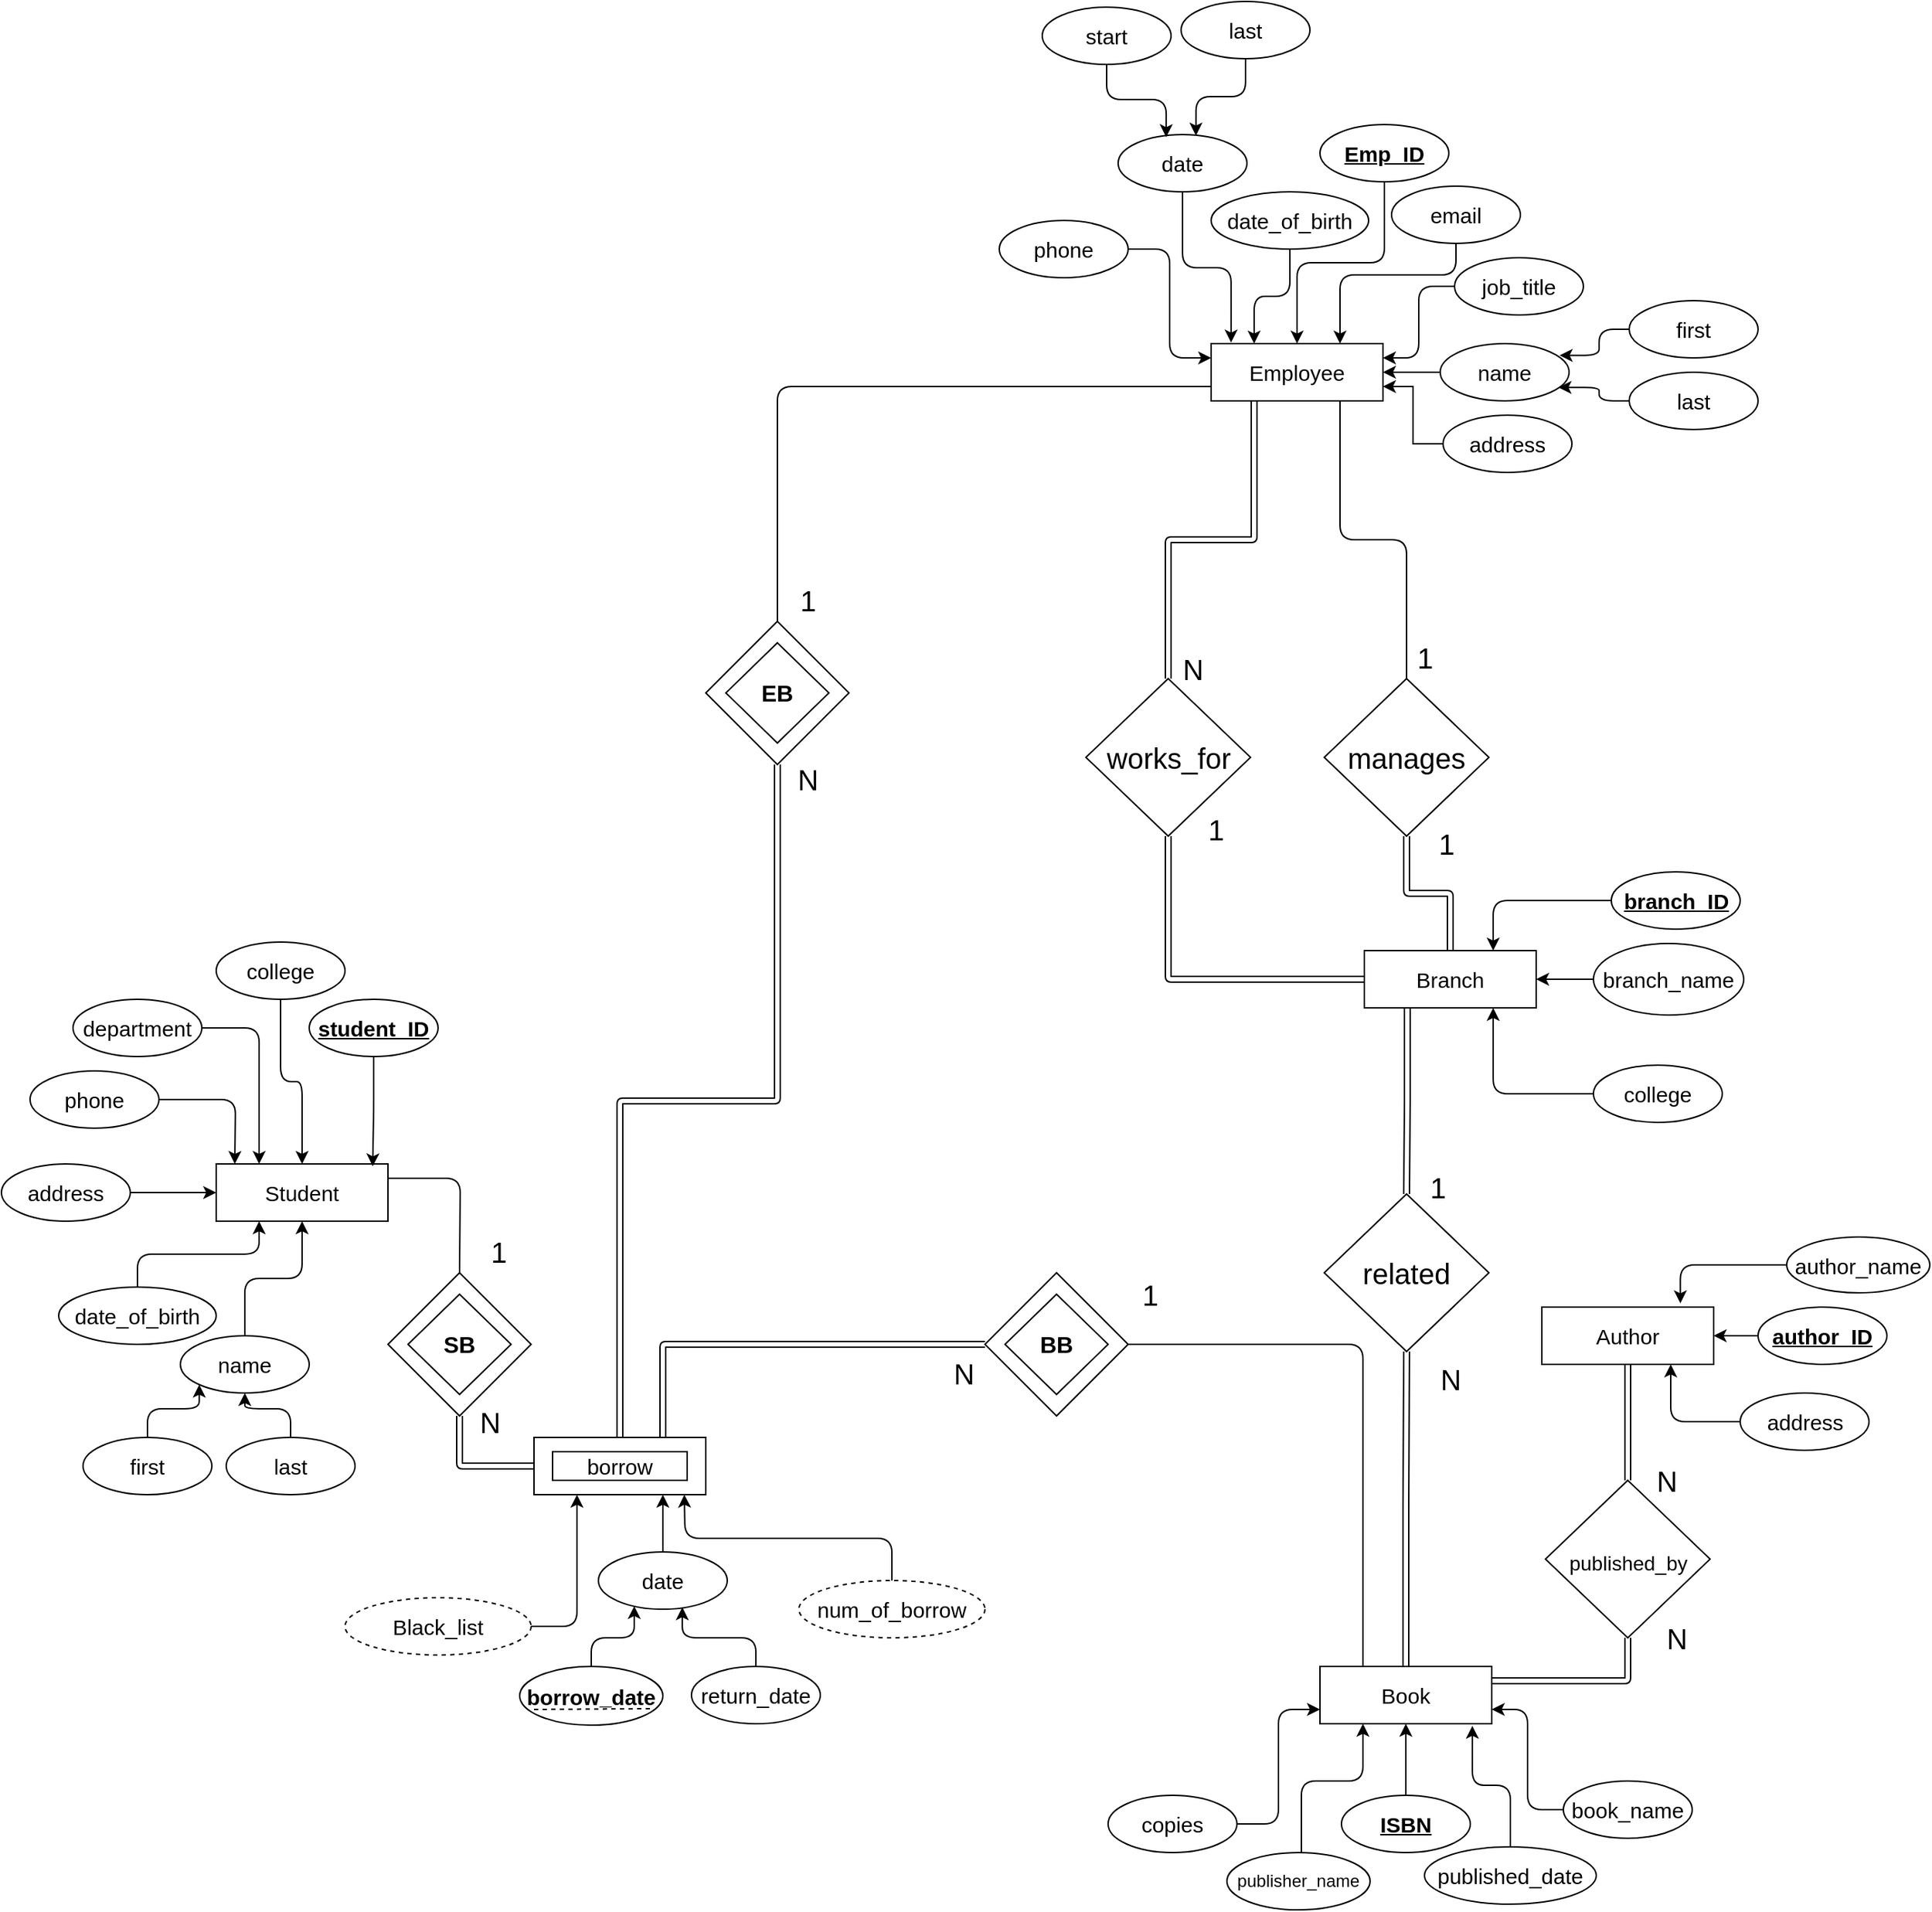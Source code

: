 <mxfile version="17.2.1" type="device"><diagram id="cRYySVds5-iyA8uennJw" name="Page-1"><mxGraphModel dx="5842" dy="9315" grid="0" gridSize="10" guides="1" tooltips="1" connect="1" arrows="1" fold="1" page="1" pageScale="1" pageWidth="2000" pageHeight="2000" math="0" shadow="0"><root><mxCell id="0"/><mxCell id="1" parent="0"/><mxCell id="0KScvk5E7TN49rgk5tvZ-161" style="edgeStyle=orthogonalEdgeStyle;rounded=1;orthogonalLoop=1;jettySize=auto;html=1;entryX=0.5;entryY=1;entryDx=0;entryDy=0;fontSize=20;endArrow=none;endFill=0;strokeColor=default;shape=link;" parent="1" source="0KScvk5E7TN49rgk5tvZ-1" target="0KScvk5E7TN49rgk5tvZ-154" edge="1"><mxGeometry relative="1" as="geometry"/></mxCell><mxCell id="8T-DWrbbX9XeXDW9TEje-85" style="edgeStyle=orthogonalEdgeStyle;rounded=1;orthogonalLoop=1;jettySize=auto;html=1;exitX=0.25;exitY=0;exitDx=0;exitDy=0;entryX=1;entryY=0.5;entryDx=0;entryDy=0;fontSize=16;endArrow=none;endFill=0;" parent="1" source="0KScvk5E7TN49rgk5tvZ-1" target="8T-DWrbbX9XeXDW9TEje-77" edge="1"><mxGeometry relative="1" as="geometry"/></mxCell><mxCell id="0KScvk5E7TN49rgk5tvZ-1" value="&lt;font style=&quot;font-size: 15px&quot;&gt;Book&lt;/font&gt;" style="rounded=0;whiteSpace=wrap;html=1;" parent="1" vertex="1"><mxGeometry x="-2766" y="-6367" width="120" height="40" as="geometry"/></mxCell><mxCell id="0KScvk5E7TN49rgk5tvZ-116" style="edgeStyle=orthogonalEdgeStyle;rounded=1;orthogonalLoop=1;jettySize=auto;html=1;fontSize=20;endArrow=classic;endFill=1;strokeColor=default;" parent="1" source="0KScvk5E7TN49rgk5tvZ-2" target="0KScvk5E7TN49rgk5tvZ-6" edge="1"><mxGeometry relative="1" as="geometry"/></mxCell><mxCell id="0KScvk5E7TN49rgk5tvZ-2" value="&lt;font style=&quot;font-size: 15px&quot;&gt;&lt;u&gt;&lt;b&gt;author_ID&lt;/b&gt;&lt;/u&gt;&lt;/font&gt;" style="ellipse;whiteSpace=wrap;html=1;strokeWidth=1;" parent="1" vertex="1"><mxGeometry x="-2460" y="-6618" width="90" height="40" as="geometry"/></mxCell><mxCell id="8T-DWrbbX9XeXDW9TEje-79" style="edgeStyle=orthogonalEdgeStyle;rounded=1;orthogonalLoop=1;jettySize=auto;html=1;exitX=1;exitY=0.25;exitDx=0;exitDy=0;entryX=0.5;entryY=0;entryDx=0;entryDy=0;fontSize=16;endArrow=none;endFill=0;" parent="1" source="0KScvk5E7TN49rgk5tvZ-5" edge="1"><mxGeometry relative="1" as="geometry"><mxPoint x="-3367" y="-6642" as="targetPoint"/></mxGeometry></mxCell><mxCell id="0KScvk5E7TN49rgk5tvZ-5" value="&lt;font style=&quot;font-size: 15px&quot;&gt;Student&lt;/font&gt;" style="rounded=0;whiteSpace=wrap;html=1;" parent="1" vertex="1"><mxGeometry x="-3537" y="-6718" width="120" height="40" as="geometry"/></mxCell><mxCell id="0KScvk5E7TN49rgk5tvZ-6" value="&lt;font style=&quot;font-size: 15px&quot;&gt;Author&lt;/font&gt;" style="rounded=0;whiteSpace=wrap;html=1;" parent="1" vertex="1"><mxGeometry x="-2611" y="-6618" width="120" height="40" as="geometry"/></mxCell><mxCell id="0KScvk5E7TN49rgk5tvZ-158" style="edgeStyle=orthogonalEdgeStyle;rounded=1;orthogonalLoop=1;jettySize=auto;html=1;entryX=0.887;entryY=1.036;entryDx=0;entryDy=0;entryPerimeter=0;fontSize=20;endArrow=classic;endFill=1;strokeColor=default;" parent="1" source="0KScvk5E7TN49rgk5tvZ-16" target="0KScvk5E7TN49rgk5tvZ-1" edge="1"><mxGeometry relative="1" as="geometry"/></mxCell><mxCell id="0KScvk5E7TN49rgk5tvZ-16" value="&lt;font style=&quot;font-size: 15px&quot;&gt;published_date&lt;/font&gt;" style="ellipse;whiteSpace=wrap;html=1;" parent="1" vertex="1"><mxGeometry x="-2693" y="-6241" width="120" height="40" as="geometry"/></mxCell><mxCell id="0KScvk5E7TN49rgk5tvZ-117" style="edgeStyle=orthogonalEdgeStyle;rounded=1;orthogonalLoop=1;jettySize=auto;html=1;fontSize=20;endArrow=classic;endFill=1;strokeColor=default;entryX=0.806;entryY=-0.067;entryDx=0;entryDy=0;entryPerimeter=0;" parent="1" source="0KScvk5E7TN49rgk5tvZ-17" target="0KScvk5E7TN49rgk5tvZ-6" edge="1"><mxGeometry relative="1" as="geometry"><mxPoint x="-2258" y="-6642" as="targetPoint"/></mxGeometry></mxCell><mxCell id="0KScvk5E7TN49rgk5tvZ-17" value="&lt;font style=&quot;font-size: 15px&quot;&gt;author_name&lt;/font&gt;" style="ellipse;whiteSpace=wrap;html=1;" parent="1" vertex="1"><mxGeometry x="-2440" y="-6667" width="100" height="39" as="geometry"/></mxCell><mxCell id="0KScvk5E7TN49rgk5tvZ-118" style="edgeStyle=orthogonalEdgeStyle;rounded=1;orthogonalLoop=1;jettySize=auto;html=1;entryX=0.75;entryY=1;entryDx=0;entryDy=0;fontSize=20;endArrow=classic;endFill=1;strokeColor=default;" parent="1" source="0KScvk5E7TN49rgk5tvZ-18" target="0KScvk5E7TN49rgk5tvZ-6" edge="1"><mxGeometry relative="1" as="geometry"/></mxCell><mxCell id="0KScvk5E7TN49rgk5tvZ-18" value="&lt;font style=&quot;font-size: 15px&quot;&gt;address&lt;/font&gt;" style="ellipse;whiteSpace=wrap;html=1;" parent="1" vertex="1"><mxGeometry x="-2472.5" y="-6558" width="90" height="40" as="geometry"/></mxCell><mxCell id="0KScvk5E7TN49rgk5tvZ-156" style="edgeStyle=orthogonalEdgeStyle;rounded=1;orthogonalLoop=1;jettySize=auto;html=1;fontSize=20;endArrow=classic;endFill=1;strokeColor=default;" parent="1" source="0KScvk5E7TN49rgk5tvZ-29" target="0KScvk5E7TN49rgk5tvZ-1" edge="1"><mxGeometry relative="1" as="geometry"/></mxCell><mxCell id="0KScvk5E7TN49rgk5tvZ-29" value="&lt;font style=&quot;font-size: 15px&quot;&gt;&lt;u&gt;&lt;b&gt;ISBN&lt;/b&gt;&lt;/u&gt;&lt;/font&gt;" style="ellipse;whiteSpace=wrap;html=1;" parent="1" vertex="1"><mxGeometry x="-2751" y="-6277" width="90" height="40" as="geometry"/></mxCell><mxCell id="0KScvk5E7TN49rgk5tvZ-157" style="edgeStyle=orthogonalEdgeStyle;rounded=1;orthogonalLoop=1;jettySize=auto;html=1;entryX=1;entryY=0.75;entryDx=0;entryDy=0;fontSize=20;endArrow=classic;endFill=1;strokeColor=default;" parent="1" source="0KScvk5E7TN49rgk5tvZ-30" target="0KScvk5E7TN49rgk5tvZ-1" edge="1"><mxGeometry relative="1" as="geometry"/></mxCell><mxCell id="0KScvk5E7TN49rgk5tvZ-30" value="&lt;font style=&quot;font-size: 15px&quot;&gt;book_name&lt;/font&gt;" style="ellipse;whiteSpace=wrap;html=1;" parent="1" vertex="1"><mxGeometry x="-2596" y="-6287" width="90" height="40" as="geometry"/></mxCell><mxCell id="0KScvk5E7TN49rgk5tvZ-159" style="edgeStyle=orthogonalEdgeStyle;rounded=1;orthogonalLoop=1;jettySize=auto;html=1;entryX=0.25;entryY=1;entryDx=0;entryDy=0;fontSize=20;endArrow=classic;endFill=1;strokeColor=default;" parent="1" source="0KScvk5E7TN49rgk5tvZ-32" target="0KScvk5E7TN49rgk5tvZ-1" edge="1"><mxGeometry relative="1" as="geometry"><Array as="points"><mxPoint x="-2779" y="-6287"/><mxPoint x="-2736" y="-6287"/></Array></mxGeometry></mxCell><mxCell id="0KScvk5E7TN49rgk5tvZ-32" value="&lt;font style=&quot;font-size: 12px&quot;&gt;publisher_name&lt;/font&gt;" style="ellipse;whiteSpace=wrap;html=1;" parent="1" vertex="1"><mxGeometry x="-2831" y="-6237" width="100" height="40" as="geometry"/></mxCell><mxCell id="0KScvk5E7TN49rgk5tvZ-160" style="edgeStyle=orthogonalEdgeStyle;rounded=1;orthogonalLoop=1;jettySize=auto;html=1;entryX=0;entryY=0.75;entryDx=0;entryDy=0;fontSize=20;endArrow=classic;endFill=1;strokeColor=default;" parent="1" source="0KScvk5E7TN49rgk5tvZ-33" target="0KScvk5E7TN49rgk5tvZ-1" edge="1"><mxGeometry relative="1" as="geometry"/></mxCell><mxCell id="0KScvk5E7TN49rgk5tvZ-33" value="&lt;font style=&quot;font-size: 15px&quot;&gt;copies&lt;/font&gt;" style="ellipse;whiteSpace=wrap;html=1;" parent="1" vertex="1"><mxGeometry x="-2914" y="-6277" width="90" height="40" as="geometry"/></mxCell><mxCell id="8T-DWrbbX9XeXDW9TEje-14" style="edgeStyle=orthogonalEdgeStyle;rounded=1;orthogonalLoop=1;jettySize=auto;html=1;entryX=0.5;entryY=1;entryDx=0;entryDy=0;endArrow=classic;endFill=1;" parent="1" source="0KScvk5E7TN49rgk5tvZ-34" target="0KScvk5E7TN49rgk5tvZ-5" edge="1"><mxGeometry relative="1" as="geometry"/></mxCell><mxCell id="0KScvk5E7TN49rgk5tvZ-34" value="&lt;font style=&quot;font-size: 15px&quot;&gt;name&lt;/font&gt;" style="ellipse;whiteSpace=wrap;html=1;" parent="1" vertex="1"><mxGeometry x="-3562" y="-6598" width="90" height="40" as="geometry"/></mxCell><mxCell id="0KScvk5E7TN49rgk5tvZ-60" style="edgeStyle=orthogonalEdgeStyle;rounded=1;orthogonalLoop=1;jettySize=auto;html=1;fontSize=15;exitX=1;exitY=0.5;exitDx=0;exitDy=0;" parent="1" source="edODMRgLKTyyWWCnn4qp-8" edge="1"><mxGeometry relative="1" as="geometry"><mxPoint x="-3524" y="-6718" as="targetPoint"/><mxPoint x="-3577.0" y="-6762.952" as="sourcePoint"/></mxGeometry></mxCell><mxCell id="8T-DWrbbX9XeXDW9TEje-11" style="edgeStyle=orthogonalEdgeStyle;rounded=1;orthogonalLoop=1;jettySize=auto;html=1;exitX=0.5;exitY=0;exitDx=0;exitDy=0;entryX=0;entryY=1;entryDx=0;entryDy=0;endArrow=classic;endFill=1;" parent="1" source="0KScvk5E7TN49rgk5tvZ-36" target="0KScvk5E7TN49rgk5tvZ-34" edge="1"><mxGeometry relative="1" as="geometry"/></mxCell><mxCell id="0KScvk5E7TN49rgk5tvZ-36" value="&lt;font style=&quot;font-size: 15px&quot;&gt;first&lt;/font&gt;" style="ellipse;whiteSpace=wrap;html=1;" parent="1" vertex="1"><mxGeometry x="-3630" y="-6527" width="90" height="40" as="geometry"/></mxCell><mxCell id="8T-DWrbbX9XeXDW9TEje-13" style="edgeStyle=orthogonalEdgeStyle;rounded=1;orthogonalLoop=1;jettySize=auto;html=1;exitX=0.5;exitY=0;exitDx=0;exitDy=0;entryX=0.5;entryY=1;entryDx=0;entryDy=0;endArrow=classic;endFill=1;" parent="1" source="0KScvk5E7TN49rgk5tvZ-37" target="0KScvk5E7TN49rgk5tvZ-34" edge="1"><mxGeometry relative="1" as="geometry"/></mxCell><mxCell id="0KScvk5E7TN49rgk5tvZ-37" value="&lt;font style=&quot;font-size: 15px&quot;&gt;last&lt;/font&gt;" style="ellipse;whiteSpace=wrap;html=1;" parent="1" vertex="1"><mxGeometry x="-3530" y="-6527" width="90" height="40" as="geometry"/></mxCell><mxCell id="8T-DWrbbX9XeXDW9TEje-100" style="edgeStyle=orthogonalEdgeStyle;rounded=1;orthogonalLoop=1;jettySize=auto;html=1;entryX=0.25;entryY=1;entryDx=0;entryDy=0;fontSize=20;endArrow=classic;endFill=1;" parent="1" source="0KScvk5E7TN49rgk5tvZ-39" target="0KScvk5E7TN49rgk5tvZ-5" edge="1"><mxGeometry relative="1" as="geometry"/></mxCell><mxCell id="0KScvk5E7TN49rgk5tvZ-39" value="&lt;span style=&quot;font-size: 15px&quot;&gt;date_of_birth&lt;/span&gt;" style="ellipse;whiteSpace=wrap;html=1;" parent="1" vertex="1"><mxGeometry x="-3647" y="-6632" width="110" height="40" as="geometry"/></mxCell><mxCell id="0KScvk5E7TN49rgk5tvZ-66" style="edgeStyle=orthogonalEdgeStyle;rounded=1;orthogonalLoop=1;jettySize=auto;html=1;fontSize=15;entryX=0.911;entryY=0.042;entryDx=0;entryDy=0;entryPerimeter=0;exitX=0.5;exitY=1;exitDx=0;exitDy=0;" parent="1" source="edODMRgLKTyyWWCnn4qp-7" target="0KScvk5E7TN49rgk5tvZ-5" edge="1"><mxGeometry relative="1" as="geometry"><mxPoint x="-3427" y="-6793" as="sourcePoint"/><mxPoint x="-3427" y="-6763" as="targetPoint"/></mxGeometry></mxCell><mxCell id="0KScvk5E7TN49rgk5tvZ-76" value="" style="edgeStyle=orthogonalEdgeStyle;rounded=1;orthogonalLoop=1;jettySize=auto;html=1;fontSize=15;" parent="1" source="0KScvk5E7TN49rgk5tvZ-42" target="0KScvk5E7TN49rgk5tvZ-5" edge="1"><mxGeometry relative="1" as="geometry"/></mxCell><mxCell id="0KScvk5E7TN49rgk5tvZ-42" value="&lt;font style=&quot;font-size: 15px&quot;&gt;address&lt;/font&gt;" style="ellipse;whiteSpace=wrap;html=1;" parent="1" vertex="1"><mxGeometry x="-3687" y="-6718" width="90" height="40" as="geometry"/></mxCell><mxCell id="0KScvk5E7TN49rgk5tvZ-68" style="edgeStyle=orthogonalEdgeStyle;rounded=1;orthogonalLoop=1;jettySize=auto;html=1;fontSize=15;" parent="1" source="0KScvk5E7TN49rgk5tvZ-43" target="0KScvk5E7TN49rgk5tvZ-5" edge="1"><mxGeometry relative="1" as="geometry"/></mxCell><mxCell id="0KScvk5E7TN49rgk5tvZ-43" value="&lt;font style=&quot;font-size: 15px&quot;&gt;college&lt;/font&gt;" style="ellipse;whiteSpace=wrap;html=1;" parent="1" vertex="1"><mxGeometry x="-3537" y="-6873" width="90" height="40" as="geometry"/></mxCell><mxCell id="0KScvk5E7TN49rgk5tvZ-67" style="edgeStyle=orthogonalEdgeStyle;rounded=1;orthogonalLoop=1;jettySize=auto;html=1;entryX=0.25;entryY=0;entryDx=0;entryDy=0;fontSize=15;" parent="1" source="0KScvk5E7TN49rgk5tvZ-44" target="0KScvk5E7TN49rgk5tvZ-5" edge="1"><mxGeometry relative="1" as="geometry"/></mxCell><mxCell id="0KScvk5E7TN49rgk5tvZ-44" value="&lt;font style=&quot;font-size: 15px&quot;&gt;department&lt;/font&gt;" style="ellipse;whiteSpace=wrap;html=1;" parent="1" vertex="1"><mxGeometry x="-3637" y="-6833" width="90" height="40" as="geometry"/></mxCell><mxCell id="0KScvk5E7TN49rgk5tvZ-155" style="edgeStyle=orthogonalEdgeStyle;rounded=1;orthogonalLoop=1;jettySize=auto;html=1;exitX=0.25;exitY=1;exitDx=0;exitDy=0;fontSize=20;endArrow=none;endFill=0;strokeColor=default;shape=link;" parent="1" source="0KScvk5E7TN49rgk5tvZ-56" target="0KScvk5E7TN49rgk5tvZ-154" edge="1"><mxGeometry relative="1" as="geometry"/></mxCell><mxCell id="0KScvk5E7TN49rgk5tvZ-169" value="N" style="edgeLabel;html=1;align=center;verticalAlign=middle;resizable=0;points=[];fontSize=20;" parent="0KScvk5E7TN49rgk5tvZ-155" vertex="1" connectable="0"><mxGeometry x="0.219" y="-2" relative="1" as="geometry"><mxPoint x="32" y="180" as="offset"/></mxGeometry></mxCell><mxCell id="8T-DWrbbX9XeXDW9TEje-53" style="edgeStyle=orthogonalEdgeStyle;rounded=1;orthogonalLoop=1;jettySize=auto;html=1;exitX=0;exitY=0.5;exitDx=0;exitDy=0;endArrow=none;endFill=0;shape=link;" parent="1" source="0KScvk5E7TN49rgk5tvZ-56" target="8T-DWrbbX9XeXDW9TEje-34" edge="1"><mxGeometry relative="1" as="geometry"/></mxCell><mxCell id="0KScvk5E7TN49rgk5tvZ-56" value="&lt;font style=&quot;font-size: 15px&quot;&gt;Branch&lt;/font&gt;" style="rounded=0;whiteSpace=wrap;html=1;" parent="1" vertex="1"><mxGeometry x="-2735" y="-6867" width="120" height="40" as="geometry"/></mxCell><mxCell id="0KScvk5E7TN49rgk5tvZ-151" style="edgeStyle=orthogonalEdgeStyle;rounded=1;orthogonalLoop=1;jettySize=auto;html=1;exitX=0;exitY=0.5;exitDx=0;exitDy=0;entryX=0.75;entryY=0;entryDx=0;entryDy=0;fontSize=20;endArrow=classic;endFill=1;strokeColor=default;" parent="1" source="0KScvk5E7TN49rgk5tvZ-57" target="0KScvk5E7TN49rgk5tvZ-56" edge="1"><mxGeometry relative="1" as="geometry"/></mxCell><mxCell id="0KScvk5E7TN49rgk5tvZ-57" value="&lt;font style=&quot;font-size: 15px&quot;&gt;&lt;u&gt;&lt;b&gt;branch_ID&lt;/b&gt;&lt;/u&gt;&lt;/font&gt;" style="ellipse;whiteSpace=wrap;html=1;" parent="1" vertex="1"><mxGeometry x="-2562.5" y="-6922" width="90" height="40" as="geometry"/></mxCell><mxCell id="0KScvk5E7TN49rgk5tvZ-152" style="edgeStyle=orthogonalEdgeStyle;rounded=1;orthogonalLoop=1;jettySize=auto;html=1;exitX=0;exitY=0.5;exitDx=0;exitDy=0;entryX=1;entryY=0.5;entryDx=0;entryDy=0;fontSize=20;endArrow=classic;endFill=1;strokeColor=default;" parent="1" source="0KScvk5E7TN49rgk5tvZ-58" target="0KScvk5E7TN49rgk5tvZ-56" edge="1"><mxGeometry relative="1" as="geometry"/></mxCell><mxCell id="0KScvk5E7TN49rgk5tvZ-58" value="&lt;font style=&quot;font-size: 15px&quot;&gt;branch_name&lt;/font&gt;" style="ellipse;whiteSpace=wrap;html=1;" parent="1" vertex="1"><mxGeometry x="-2575" y="-6872" width="105" height="50" as="geometry"/></mxCell><mxCell id="0KScvk5E7TN49rgk5tvZ-153" style="edgeStyle=orthogonalEdgeStyle;rounded=1;orthogonalLoop=1;jettySize=auto;html=1;entryX=0.75;entryY=1;entryDx=0;entryDy=0;fontSize=20;endArrow=classic;endFill=1;strokeColor=default;" parent="1" source="0KScvk5E7TN49rgk5tvZ-59" target="0KScvk5E7TN49rgk5tvZ-56" edge="1"><mxGeometry relative="1" as="geometry"/></mxCell><mxCell id="0KScvk5E7TN49rgk5tvZ-59" value="&lt;font style=&quot;font-size: 15px&quot;&gt;college&lt;/font&gt;" style="ellipse;whiteSpace=wrap;html=1;" parent="1" vertex="1"><mxGeometry x="-2575" y="-6787" width="90" height="40" as="geometry"/></mxCell><mxCell id="0KScvk5E7TN49rgk5tvZ-132" style="edgeStyle=orthogonalEdgeStyle;rounded=1;orthogonalLoop=1;jettySize=auto;html=1;exitX=0.5;exitY=1;exitDx=0;exitDy=0;entryX=0.5;entryY=0;entryDx=0;entryDy=0;fontSize=20;endArrow=none;endFill=0;strokeColor=default;shape=link;" parent="1" source="8T-DWrbbX9XeXDW9TEje-16" target="0KScvk5E7TN49rgk5tvZ-56" edge="1"><mxGeometry relative="1" as="geometry"><mxPoint x="-2702.5" y="-6947" as="sourcePoint"/></mxGeometry></mxCell><mxCell id="0KScvk5E7TN49rgk5tvZ-154" value="related" style="rhombus;whiteSpace=wrap;html=1;fontSize=20;strokeWidth=1;" parent="1" vertex="1"><mxGeometry x="-2763" y="-6697" width="115" height="110" as="geometry"/></mxCell><mxCell id="0KScvk5E7TN49rgk5tvZ-165" style="edgeStyle=orthogonalEdgeStyle;rounded=1;orthogonalLoop=1;jettySize=auto;html=1;entryX=0.5;entryY=1;entryDx=0;entryDy=0;fontSize=20;endArrow=none;endFill=0;strokeColor=default;shape=link;" parent="1" source="0KScvk5E7TN49rgk5tvZ-162" target="0KScvk5E7TN49rgk5tvZ-6" edge="1"><mxGeometry relative="1" as="geometry"/></mxCell><mxCell id="0KScvk5E7TN49rgk5tvZ-166" style="edgeStyle=orthogonalEdgeStyle;rounded=1;orthogonalLoop=1;jettySize=auto;html=1;entryX=1;entryY=0.25;entryDx=0;entryDy=0;fontSize=20;endArrow=none;endFill=0;strokeColor=default;shape=link;exitX=0.5;exitY=1;exitDx=0;exitDy=0;" parent="1" source="0KScvk5E7TN49rgk5tvZ-162" target="0KScvk5E7TN49rgk5tvZ-1" edge="1"><mxGeometry relative="1" as="geometry"/></mxCell><mxCell id="0KScvk5E7TN49rgk5tvZ-162" value="&lt;font style=&quot;font-size: 14px&quot;&gt;published_by&lt;/font&gt;" style="rhombus;whiteSpace=wrap;html=1;fontSize=20;strokeWidth=1;" parent="1" vertex="1"><mxGeometry x="-2608.5" y="-6497" width="115" height="110" as="geometry"/></mxCell><mxCell id="0KScvk5E7TN49rgk5tvZ-170" value="1" style="edgeLabel;html=1;align=center;verticalAlign=middle;resizable=0;points=[];fontSize=20;" parent="1" vertex="1" connectable="0"><mxGeometry x="-2689.998" y="-6592.002" as="geometry"><mxPoint x="6" y="-110" as="offset"/></mxGeometry></mxCell><mxCell id="0KScvk5E7TN49rgk5tvZ-171" value="N" style="edgeLabel;html=1;align=center;verticalAlign=middle;resizable=0;points=[];fontSize=20;" parent="1" vertex="1" connectable="0"><mxGeometry x="-2595.998" y="-6483.002" as="geometry"><mxPoint x="79" y="96" as="offset"/></mxGeometry></mxCell><mxCell id="0KScvk5E7TN49rgk5tvZ-172" value="N" style="edgeLabel;html=1;align=center;verticalAlign=middle;resizable=0;points=[];fontSize=20;" parent="1" vertex="1" connectable="0"><mxGeometry x="-2529.998" y="-6387.002" as="geometry"><mxPoint x="6" y="-110" as="offset"/></mxGeometry></mxCell><mxCell id="edODMRgLKTyyWWCnn4qp-7" value="&lt;font style=&quot;font-size: 15px&quot;&gt;&lt;u&gt;&lt;b&gt;student_ID&lt;/b&gt;&lt;/u&gt;&lt;/font&gt;" style="ellipse;whiteSpace=wrap;html=1;" parent="1" vertex="1"><mxGeometry x="-3472" y="-6833" width="90" height="40" as="geometry"/></mxCell><mxCell id="edODMRgLKTyyWWCnn4qp-8" value="&lt;font style=&quot;font-size: 15px&quot;&gt;phone&lt;/font&gt;" style="ellipse;whiteSpace=wrap;html=1;" parent="1" vertex="1"><mxGeometry x="-3667" y="-6783" width="90" height="40" as="geometry"/></mxCell><mxCell id="rd6K4VtlNxI8NYTArbuV-3" style="edgeStyle=orthogonalEdgeStyle;rounded=1;orthogonalLoop=1;jettySize=auto;html=1;entryX=0.278;entryY=0.945;entryDx=0;entryDy=0;entryPerimeter=0;fontSize=20;endArrow=classic;endFill=1;strokeColor=default;" parent="1" source="rd6K4VtlNxI8NYTArbuV-4" target="rd6K4VtlNxI8NYTArbuV-9" edge="1"><mxGeometry relative="1" as="geometry"/></mxCell><mxCell id="rd6K4VtlNxI8NYTArbuV-4" value="&lt;font style=&quot;font-size: 15px&quot;&gt;&lt;b&gt;borrow_date&lt;/b&gt;&lt;/font&gt;" style="ellipse;whiteSpace=wrap;html=1;" parent="1" vertex="1"><mxGeometry x="-3325" y="-6366.98" width="100" height="40.98" as="geometry"/></mxCell><mxCell id="rd6K4VtlNxI8NYTArbuV-5" style="edgeStyle=orthogonalEdgeStyle;rounded=1;orthogonalLoop=1;jettySize=auto;html=1;entryX=0.651;entryY=0.965;entryDx=0;entryDy=0;entryPerimeter=0;fontSize=20;endArrow=classic;endFill=1;strokeColor=default;" parent="1" source="rd6K4VtlNxI8NYTArbuV-6" target="rd6K4VtlNxI8NYTArbuV-9" edge="1"><mxGeometry relative="1" as="geometry"/></mxCell><mxCell id="rd6K4VtlNxI8NYTArbuV-6" value="&lt;font style=&quot;font-size: 15px&quot;&gt;return_date&lt;/font&gt;" style="ellipse;whiteSpace=wrap;html=1;" parent="1" vertex="1"><mxGeometry x="-3205" y="-6366.98" width="90" height="40" as="geometry"/></mxCell><mxCell id="rd6K4VtlNxI8NYTArbuV-8" style="edgeStyle=orthogonalEdgeStyle;rounded=1;orthogonalLoop=1;jettySize=auto;html=1;fontSize=20;endArrow=classic;endFill=1;strokeColor=default;exitX=0.5;exitY=0;exitDx=0;exitDy=0;entryX=0.75;entryY=1;entryDx=0;entryDy=0;" parent="1" source="rd6K4VtlNxI8NYTArbuV-9" target="8T-DWrbbX9XeXDW9TEje-1" edge="1"><mxGeometry relative="1" as="geometry"><mxPoint x="-3224.524" y="-6487.003" as="targetPoint"/></mxGeometry></mxCell><mxCell id="rd6K4VtlNxI8NYTArbuV-9" value="&lt;font style=&quot;font-size: 15px&quot;&gt;date&lt;/font&gt;" style="ellipse;whiteSpace=wrap;html=1;" parent="1" vertex="1"><mxGeometry x="-3270" y="-6446.98" width="90" height="40" as="geometry"/></mxCell><mxCell id="G4_GD2G015nO_Ext0h7w-1" value="&lt;font style=&quot;font-size: 15px&quot;&gt;Employee&lt;/font&gt;" style="rounded=0;whiteSpace=wrap;html=1;" parent="1" vertex="1"><mxGeometry x="-2842" y="-7291" width="120" height="40" as="geometry"/></mxCell><mxCell id="G4_GD2G015nO_Ext0h7w-6" style="edgeStyle=orthogonalEdgeStyle;rounded=1;orthogonalLoop=1;jettySize=auto;html=1;entryX=1;entryY=0.5;entryDx=0;entryDy=0;fontSize=20;endArrow=classic;endFill=1;strokeColor=default;" parent="1" source="G4_GD2G015nO_Ext0h7w-7" target="G4_GD2G015nO_Ext0h7w-1" edge="1"><mxGeometry relative="1" as="geometry"/></mxCell><mxCell id="G4_GD2G015nO_Ext0h7w-7" value="&lt;font style=&quot;font-size: 15px&quot;&gt;name&lt;/font&gt;" style="ellipse;whiteSpace=wrap;html=1;" parent="1" vertex="1"><mxGeometry x="-2682" y="-7291" width="90" height="40" as="geometry"/></mxCell><mxCell id="G4_GD2G015nO_Ext0h7w-8" style="edgeStyle=orthogonalEdgeStyle;rounded=1;orthogonalLoop=1;jettySize=auto;html=1;entryX=1;entryY=0.25;entryDx=0;entryDy=0;fontSize=20;endArrow=classic;endFill=1;strokeColor=default;" parent="1" source="G4_GD2G015nO_Ext0h7w-9" target="G4_GD2G015nO_Ext0h7w-1" edge="1"><mxGeometry relative="1" as="geometry"/></mxCell><mxCell id="G4_GD2G015nO_Ext0h7w-9" value="&lt;font style=&quot;font-size: 15px&quot;&gt;job_title&lt;/font&gt;" style="ellipse;whiteSpace=wrap;html=1;" parent="1" vertex="1"><mxGeometry x="-2672" y="-7351" width="90" height="40" as="geometry"/></mxCell><mxCell id="-viXTnmjV5Fls0EoDqoC-7" style="edgeStyle=orthogonalEdgeStyle;rounded=1;orthogonalLoop=1;jettySize=auto;html=1;entryX=0.116;entryY=-0.018;entryDx=0;entryDy=0;entryPerimeter=0;shadow=0;strokeColor=default;" parent="1" source="G4_GD2G015nO_Ext0h7w-11" target="G4_GD2G015nO_Ext0h7w-1" edge="1"><mxGeometry relative="1" as="geometry"/></mxCell><mxCell id="G4_GD2G015nO_Ext0h7w-11" value="&lt;font style=&quot;font-size: 15px&quot;&gt;date&lt;/font&gt;" style="ellipse;whiteSpace=wrap;html=1;" parent="1" vertex="1"><mxGeometry x="-2907" y="-7437" width="90" height="40" as="geometry"/></mxCell><mxCell id="-viXTnmjV5Fls0EoDqoC-9" style="edgeStyle=orthogonalEdgeStyle;rounded=1;orthogonalLoop=1;jettySize=auto;html=1;entryX=0.373;entryY=0.045;entryDx=0;entryDy=0;entryPerimeter=0;shadow=0;strokeColor=default;" parent="1" source="G4_GD2G015nO_Ext0h7w-13" target="G4_GD2G015nO_Ext0h7w-11" edge="1"><mxGeometry relative="1" as="geometry"/></mxCell><mxCell id="G4_GD2G015nO_Ext0h7w-13" value="&lt;font style=&quot;font-size: 15px&quot;&gt;start&lt;/font&gt;" style="ellipse;whiteSpace=wrap;html=1;" parent="1" vertex="1"><mxGeometry x="-2960" y="-7526" width="90" height="40" as="geometry"/></mxCell><mxCell id="-viXTnmjV5Fls0EoDqoC-8" style="edgeStyle=orthogonalEdgeStyle;rounded=1;orthogonalLoop=1;jettySize=auto;html=1;entryX=0.604;entryY=0.018;entryDx=0;entryDy=0;entryPerimeter=0;shadow=0;strokeColor=default;" parent="1" source="G4_GD2G015nO_Ext0h7w-15" target="G4_GD2G015nO_Ext0h7w-11" edge="1"><mxGeometry relative="1" as="geometry"/></mxCell><mxCell id="G4_GD2G015nO_Ext0h7w-15" value="&lt;font style=&quot;font-size: 15px&quot;&gt;last&lt;/font&gt;" style="ellipse;whiteSpace=wrap;html=1;" parent="1" vertex="1"><mxGeometry x="-2863" y="-7530" width="90" height="40" as="geometry"/></mxCell><mxCell id="l_z6ZyZqbBVtEjFDsdJM-9" style="edgeStyle=orthogonalEdgeStyle;rounded=1;orthogonalLoop=1;jettySize=auto;html=1;exitX=0.5;exitY=1;exitDx=0;exitDy=0;entryX=0.25;entryY=0;entryDx=0;entryDy=0;" parent="1" source="G4_GD2G015nO_Ext0h7w-17" target="G4_GD2G015nO_Ext0h7w-1" edge="1"><mxGeometry relative="1" as="geometry"/></mxCell><mxCell id="G4_GD2G015nO_Ext0h7w-17" value="&lt;font style=&quot;font-size: 15px&quot;&gt;date_of_birth&lt;/font&gt;" style="ellipse;whiteSpace=wrap;html=1;" parent="1" vertex="1"><mxGeometry x="-2842" y="-7397" width="110" height="40" as="geometry"/></mxCell><mxCell id="-viXTnmjV5Fls0EoDqoC-10" style="edgeStyle=orthogonalEdgeStyle;rounded=1;orthogonalLoop=1;jettySize=auto;html=1;entryX=0;entryY=0.25;entryDx=0;entryDy=0;shadow=0;strokeColor=default;" parent="1" source="G4_GD2G015nO_Ext0h7w-19" target="G4_GD2G015nO_Ext0h7w-1" edge="1"><mxGeometry relative="1" as="geometry"/></mxCell><mxCell id="G4_GD2G015nO_Ext0h7w-19" value="&lt;font style=&quot;font-size: 15px&quot;&gt;phone&lt;/font&gt;" style="ellipse;whiteSpace=wrap;html=1;" parent="1" vertex="1"><mxGeometry x="-2990" y="-7377" width="90" height="40" as="geometry"/></mxCell><mxCell id="G4_GD2G015nO_Ext0h7w-55" style="edgeStyle=orthogonalEdgeStyle;rounded=1;orthogonalLoop=1;jettySize=auto;html=1;exitX=0.5;exitY=1;exitDx=0;exitDy=0;entryX=0.75;entryY=0;entryDx=0;entryDy=0;fontSize=22;endArrow=classic;endFill=1;" parent="1" source="G4_GD2G015nO_Ext0h7w-21" target="G4_GD2G015nO_Ext0h7w-1" edge="1"><mxGeometry relative="1" as="geometry"><Array as="points"><mxPoint x="-2671" y="-7339"/><mxPoint x="-2752" y="-7339"/></Array></mxGeometry></mxCell><mxCell id="G4_GD2G015nO_Ext0h7w-21" value="&lt;font style=&quot;font-size: 15px&quot;&gt;email&lt;/font&gt;" style="ellipse;whiteSpace=wrap;html=1;" parent="1" vertex="1"><mxGeometry x="-2716" y="-7401" width="90" height="40" as="geometry"/></mxCell><mxCell id="G4_GD2G015nO_Ext0h7w-22" style="edgeStyle=orthogonalEdgeStyle;rounded=0;orthogonalLoop=1;jettySize=auto;html=1;exitX=0;exitY=0.5;exitDx=0;exitDy=0;entryX=1;entryY=0.75;entryDx=0;entryDy=0;" parent="1" source="G4_GD2G015nO_Ext0h7w-23" target="G4_GD2G015nO_Ext0h7w-1" edge="1"><mxGeometry relative="1" as="geometry"/></mxCell><mxCell id="G4_GD2G015nO_Ext0h7w-23" value="&lt;font style=&quot;font-size: 15px&quot;&gt;address&lt;/font&gt;" style="ellipse;whiteSpace=wrap;html=1;" parent="1" vertex="1"><mxGeometry x="-2680" y="-7241" width="90" height="40" as="geometry"/></mxCell><mxCell id="8T-DWrbbX9XeXDW9TEje-127" style="edgeStyle=orthogonalEdgeStyle;shape=link;rounded=1;orthogonalLoop=1;jettySize=auto;html=1;exitX=0;exitY=0.5;exitDx=0;exitDy=0;entryX=0.5;entryY=1;entryDx=0;entryDy=0;fontSize=20;endArrow=classic;endFill=1;" parent="1" source="8T-DWrbbX9XeXDW9TEje-1" target="8T-DWrbbX9XeXDW9TEje-101" edge="1"><mxGeometry relative="1" as="geometry"/></mxCell><mxCell id="8T-DWrbbX9XeXDW9TEje-1" value="" style="rounded=0;whiteSpace=wrap;html=1;" parent="1" vertex="1"><mxGeometry x="-3315" y="-6527" width="120" height="40" as="geometry"/></mxCell><mxCell id="8T-DWrbbX9XeXDW9TEje-2" value="&lt;span style=&quot;font-size: 15px&quot;&gt;borrow&lt;/span&gt;" style="rounded=0;whiteSpace=wrap;html=1;" parent="1" vertex="1"><mxGeometry x="-3302" y="-6517" width="94" height="20" as="geometry"/></mxCell><mxCell id="8T-DWrbbX9XeXDW9TEje-15" style="edgeStyle=orthogonalEdgeStyle;rounded=1;orthogonalLoop=1;jettySize=auto;html=1;exitX=0.75;exitY=1;exitDx=0;exitDy=0;entryX=0.5;entryY=0;entryDx=0;entryDy=0;fontSize=20;endArrow=none;endFill=0;strokeColor=default;" parent="1" source="G4_GD2G015nO_Ext0h7w-1" target="8T-DWrbbX9XeXDW9TEje-16" edge="1"><mxGeometry relative="1" as="geometry"><mxPoint x="-2706" y="-7153" as="sourcePoint"/></mxGeometry></mxCell><mxCell id="8T-DWrbbX9XeXDW9TEje-16" value="manages" style="rhombus;whiteSpace=wrap;html=1;fontSize=20;strokeWidth=1;" parent="1" vertex="1"><mxGeometry x="-2763" y="-7057" width="115" height="110" as="geometry"/></mxCell><mxCell id="8T-DWrbbX9XeXDW9TEje-17" value="1" style="text;html=1;align=center;verticalAlign=middle;resizable=0;points=[];autosize=1;strokeColor=none;fillColor=none;fontSize=20;" parent="1" vertex="1"><mxGeometry x="-2708.5" y="-7087" width="30" height="30" as="geometry"/></mxCell><mxCell id="8T-DWrbbX9XeXDW9TEje-18" value="1" style="text;html=1;align=center;verticalAlign=middle;resizable=0;points=[];autosize=1;strokeColor=none;fillColor=none;fontSize=20;" parent="1" vertex="1"><mxGeometry x="-2693" y="-6957" width="30" height="30" as="geometry"/></mxCell><mxCell id="8T-DWrbbX9XeXDW9TEje-32" style="edgeStyle=orthogonalEdgeStyle;rounded=1;orthogonalLoop=1;jettySize=auto;html=1;exitX=0.25;exitY=1;exitDx=0;exitDy=0;entryX=0.5;entryY=0;entryDx=0;entryDy=0;fontSize=20;endArrow=none;endFill=0;strokeColor=default;shape=link;" parent="1" source="G4_GD2G015nO_Ext0h7w-1" target="8T-DWrbbX9XeXDW9TEje-34" edge="1"><mxGeometry relative="1" as="geometry"><mxPoint x="-2872" y="-7153" as="sourcePoint"/></mxGeometry></mxCell><mxCell id="8T-DWrbbX9XeXDW9TEje-33" value="N" style="edgeLabel;html=1;align=center;verticalAlign=middle;resizable=0;points=[];fontSize=20;" parent="8T-DWrbbX9XeXDW9TEje-32" vertex="1" connectable="0"><mxGeometry x="0.267" y="-1" relative="1" as="geometry"><mxPoint x="18" y="86" as="offset"/></mxGeometry></mxCell><mxCell id="8T-DWrbbX9XeXDW9TEje-34" value="works_for" style="rhombus;whiteSpace=wrap;html=1;fontSize=20;strokeWidth=1;" parent="1" vertex="1"><mxGeometry x="-2929.5" y="-7057" width="115" height="110" as="geometry"/></mxCell><mxCell id="8T-DWrbbX9XeXDW9TEje-35" value="1" style="text;html=1;align=center;verticalAlign=middle;resizable=0;points=[];autosize=1;strokeColor=none;fillColor=none;fontSize=20;" parent="1" vertex="1"><mxGeometry x="-2854.5" y="-6967" width="30" height="30" as="geometry"/></mxCell><mxCell id="8T-DWrbbX9XeXDW9TEje-83" style="edgeStyle=orthogonalEdgeStyle;shape=link;rounded=1;orthogonalLoop=1;jettySize=auto;html=1;exitX=0.5;exitY=1;exitDx=0;exitDy=0;entryX=0.5;entryY=0;entryDx=0;entryDy=0;fontSize=16;endArrow=classic;endFill=1;" parent="1" source="8T-DWrbbX9XeXDW9TEje-75" target="8T-DWrbbX9XeXDW9TEje-1" edge="1"><mxGeometry relative="1" as="geometry"/></mxCell><mxCell id="-viXTnmjV5Fls0EoDqoC-13" style="edgeStyle=orthogonalEdgeStyle;rounded=1;orthogonalLoop=1;jettySize=auto;html=1;entryX=0;entryY=0.75;entryDx=0;entryDy=0;shadow=0;endArrow=none;endFill=0;strokeColor=default;" parent="1" source="8T-DWrbbX9XeXDW9TEje-75" target="G4_GD2G015nO_Ext0h7w-1" edge="1"><mxGeometry relative="1" as="geometry"><Array as="points"><mxPoint x="-3145" y="-7261"/></Array></mxGeometry></mxCell><mxCell id="8T-DWrbbX9XeXDW9TEje-75" value="" style="rhombus;whiteSpace=wrap;html=1;" parent="1" vertex="1"><mxGeometry x="-3195" y="-7097" width="100" height="100" as="geometry"/></mxCell><mxCell id="8T-DWrbbX9XeXDW9TEje-76" value="&lt;b&gt;&lt;font style=&quot;font-size: 16px&quot;&gt;EB&lt;/font&gt;&lt;/b&gt;" style="rhombus;whiteSpace=wrap;html=1;" parent="1" vertex="1"><mxGeometry x="-3181" y="-7082" width="72" height="70" as="geometry"/></mxCell><mxCell id="8T-DWrbbX9XeXDW9TEje-77" value="" style="rhombus;whiteSpace=wrap;html=1;" parent="1" vertex="1"><mxGeometry x="-3000" y="-6642" width="100" height="100" as="geometry"/></mxCell><mxCell id="8T-DWrbbX9XeXDW9TEje-86" style="edgeStyle=orthogonalEdgeStyle;shape=link;rounded=1;orthogonalLoop=1;jettySize=auto;html=1;entryX=0.75;entryY=0;entryDx=0;entryDy=0;fontSize=16;endArrow=classic;endFill=1;exitX=0;exitY=0.5;exitDx=0;exitDy=0;" parent="1" source="8T-DWrbbX9XeXDW9TEje-77" target="8T-DWrbbX9XeXDW9TEje-1" edge="1"><mxGeometry relative="1" as="geometry"><mxPoint x="-3010" y="-6597" as="sourcePoint"/></mxGeometry></mxCell><mxCell id="8T-DWrbbX9XeXDW9TEje-78" value="&lt;b&gt;&lt;font style=&quot;font-size: 16px&quot;&gt;BB&lt;/font&gt;&lt;/b&gt;" style="rhombus;whiteSpace=wrap;html=1;" parent="1" vertex="1"><mxGeometry x="-2986" y="-6627" width="72" height="70" as="geometry"/></mxCell><mxCell id="8T-DWrbbX9XeXDW9TEje-90" value="&lt;font style=&quot;font-size: 20px&quot;&gt;N&lt;/font&gt;" style="text;html=1;align=center;verticalAlign=middle;resizable=0;points=[];autosize=1;strokeColor=none;fillColor=none;fontSize=16;strokeWidth=20;perimeterSpacing=0;" parent="1" vertex="1"><mxGeometry x="-3139" y="-7002" width="30" height="30" as="geometry"/></mxCell><mxCell id="8T-DWrbbX9XeXDW9TEje-91" value="&lt;font style=&quot;font-size: 20px&quot;&gt;N&lt;/font&gt;" style="text;html=1;align=center;verticalAlign=middle;resizable=0;points=[];autosize=1;strokeColor=none;fillColor=none;fontSize=16;strokeWidth=20;perimeterSpacing=0;" parent="1" vertex="1"><mxGeometry x="-3361" y="-6553" width="30" height="30" as="geometry"/></mxCell><mxCell id="8T-DWrbbX9XeXDW9TEje-92" value="&lt;font style=&quot;font-size: 20px&quot;&gt;N&lt;/font&gt;" style="text;html=1;align=center;verticalAlign=middle;resizable=0;points=[];autosize=1;strokeColor=none;fillColor=none;fontSize=16;strokeWidth=20;perimeterSpacing=0;" parent="1" vertex="1"><mxGeometry x="-3030" y="-6587" width="30" height="30" as="geometry"/></mxCell><mxCell id="8T-DWrbbX9XeXDW9TEje-93" value="1" style="text;html=1;align=center;verticalAlign=middle;resizable=0;points=[];autosize=1;strokeColor=none;fillColor=none;fontSize=20;" parent="1" vertex="1"><mxGeometry x="-2900" y="-6642" width="30" height="30" as="geometry"/></mxCell><mxCell id="8T-DWrbbX9XeXDW9TEje-94" value="1" style="text;html=1;align=center;verticalAlign=middle;resizable=0;points=[];autosize=1;strokeColor=none;fillColor=none;fontSize=20;" parent="1" vertex="1"><mxGeometry x="-3355" y="-6672" width="30" height="30" as="geometry"/></mxCell><mxCell id="8T-DWrbbX9XeXDW9TEje-95" value="1" style="text;html=1;align=center;verticalAlign=middle;resizable=0;points=[];autosize=1;strokeColor=none;fillColor=none;fontSize=20;" parent="1" vertex="1"><mxGeometry x="-3139" y="-7127" width="30" height="30" as="geometry"/></mxCell><mxCell id="8T-DWrbbX9XeXDW9TEje-99" style="edgeStyle=orthogonalEdgeStyle;rounded=1;orthogonalLoop=1;jettySize=auto;html=1;exitX=0.5;exitY=0;exitDx=0;exitDy=0;fontSize=20;endArrow=classic;endFill=1;" parent="1" source="8T-DWrbbX9XeXDW9TEje-96" edge="1"><mxGeometry relative="1" as="geometry"><mxPoint x="-3210" y="-6487" as="targetPoint"/></mxGeometry></mxCell><mxCell id="8T-DWrbbX9XeXDW9TEje-96" value="&lt;font style=&quot;font-size: 15px&quot;&gt;num_of_borrow&lt;/font&gt;" style="ellipse;whiteSpace=wrap;html=1;dashed=1;" parent="1" vertex="1"><mxGeometry x="-3130" y="-6427" width="130" height="40" as="geometry"/></mxCell><mxCell id="8T-DWrbbX9XeXDW9TEje-101" value="" style="rhombus;whiteSpace=wrap;html=1;" parent="1" vertex="1"><mxGeometry x="-3417" y="-6642" width="100" height="100" as="geometry"/></mxCell><mxCell id="8T-DWrbbX9XeXDW9TEje-102" value="&lt;b&gt;&lt;font style=&quot;font-size: 16px&quot;&gt;SB&lt;/font&gt;&lt;/b&gt;" style="rhombus;whiteSpace=wrap;html=1;" parent="1" vertex="1"><mxGeometry x="-3403" y="-6627" width="72" height="70" as="geometry"/></mxCell><mxCell id="6dsospNX_hMITOySsR-4-3" value="" style="endArrow=none;dashed=1;html=1;rounded=0;entryX=0.93;entryY=0.719;entryDx=0;entryDy=0;entryPerimeter=0;" parent="1" edge="1" target="rd6K4VtlNxI8NYTArbuV-4"><mxGeometry width="50" height="50" relative="1" as="geometry"><mxPoint x="-3315" y="-6337" as="sourcePoint"/><mxPoint x="-3248" y="-6337" as="targetPoint"/></mxGeometry></mxCell><mxCell id="l_z6ZyZqbBVtEjFDsdJM-3" style="edgeStyle=orthogonalEdgeStyle;orthogonalLoop=1;jettySize=auto;html=1;entryX=0.5;entryY=0;entryDx=0;entryDy=0;rounded=1;" parent="1" source="l_z6ZyZqbBVtEjFDsdJM-1" target="G4_GD2G015nO_Ext0h7w-1" edge="1"><mxGeometry relative="1" as="geometry"/></mxCell><mxCell id="l_z6ZyZqbBVtEjFDsdJM-1" value="&lt;font style=&quot;font-size: 15px&quot;&gt;&lt;u&gt;&lt;b&gt;Emp_ID&lt;/b&gt;&lt;/u&gt;&lt;/font&gt;" style="ellipse;whiteSpace=wrap;html=1;" parent="1" vertex="1"><mxGeometry x="-2766" y="-7444" width="90" height="40" as="geometry"/></mxCell><mxCell id="l_z6ZyZqbBVtEjFDsdJM-8" style="edgeStyle=orthogonalEdgeStyle;rounded=1;orthogonalLoop=1;jettySize=auto;html=1;exitX=0;exitY=0.5;exitDx=0;exitDy=0;entryX=0.927;entryY=0.205;entryDx=0;entryDy=0;entryPerimeter=0;" parent="1" source="l_z6ZyZqbBVtEjFDsdJM-4" target="G4_GD2G015nO_Ext0h7w-7" edge="1"><mxGeometry relative="1" as="geometry"/></mxCell><mxCell id="l_z6ZyZqbBVtEjFDsdJM-4" value="&lt;font style=&quot;font-size: 15px&quot;&gt;first&lt;/font&gt;" style="ellipse;whiteSpace=wrap;html=1;" parent="1" vertex="1"><mxGeometry x="-2550" y="-7321" width="90" height="40" as="geometry"/></mxCell><mxCell id="l_z6ZyZqbBVtEjFDsdJM-5" style="edgeStyle=orthogonalEdgeStyle;rounded=1;orthogonalLoop=1;jettySize=auto;html=1;exitX=0.5;exitY=1;exitDx=0;exitDy=0;" parent="1" source="l_z6ZyZqbBVtEjFDsdJM-4" target="l_z6ZyZqbBVtEjFDsdJM-4" edge="1"><mxGeometry relative="1" as="geometry"/></mxCell><mxCell id="l_z6ZyZqbBVtEjFDsdJM-7" style="edgeStyle=orthogonalEdgeStyle;rounded=1;orthogonalLoop=1;jettySize=auto;html=1;exitX=0;exitY=0.5;exitDx=0;exitDy=0;entryX=0.918;entryY=0.765;entryDx=0;entryDy=0;entryPerimeter=0;" parent="1" source="l_z6ZyZqbBVtEjFDsdJM-6" target="G4_GD2G015nO_Ext0h7w-7" edge="1"><mxGeometry relative="1" as="geometry"/></mxCell><mxCell id="l_z6ZyZqbBVtEjFDsdJM-6" value="&lt;font style=&quot;font-size: 15px&quot;&gt;last&lt;/font&gt;" style="ellipse;whiteSpace=wrap;html=1;" parent="1" vertex="1"><mxGeometry x="-2550" y="-7271" width="90" height="40" as="geometry"/></mxCell><mxCell id="i2tu6S6-wqwKJYyZJG4I-2" style="edgeStyle=orthogonalEdgeStyle;rounded=1;orthogonalLoop=1;jettySize=auto;html=1;entryX=0.25;entryY=1;entryDx=0;entryDy=0;" parent="1" source="i2tu6S6-wqwKJYyZJG4I-1" target="8T-DWrbbX9XeXDW9TEje-1" edge="1"><mxGeometry relative="1" as="geometry"/></mxCell><mxCell id="i2tu6S6-wqwKJYyZJG4I-1" value="&lt;font style=&quot;font-size: 15px&quot;&gt;Black_list&lt;/font&gt;" style="ellipse;whiteSpace=wrap;html=1;dashed=1;" parent="1" vertex="1"><mxGeometry x="-3447" y="-6415" width="130" height="40" as="geometry"/></mxCell></root></mxGraphModel></diagram></mxfile>